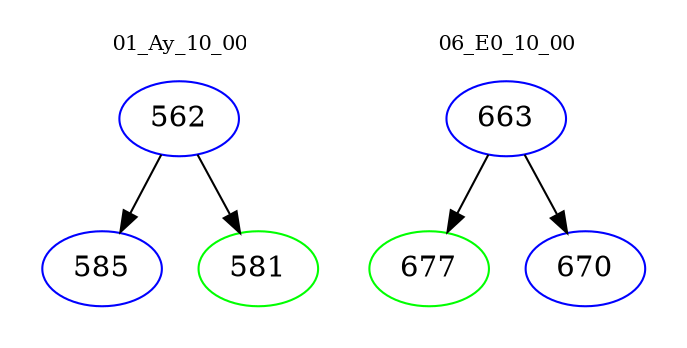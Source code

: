 digraph{
subgraph cluster_0 {
color = white
label = "01_Ay_10_00";
fontsize=10;
T0_562 [label="562", color="blue"]
T0_562 -> T0_585 [color="black"]
T0_585 [label="585", color="blue"]
T0_562 -> T0_581 [color="black"]
T0_581 [label="581", color="green"]
}
subgraph cluster_1 {
color = white
label = "06_E0_10_00";
fontsize=10;
T1_663 [label="663", color="blue"]
T1_663 -> T1_677 [color="black"]
T1_677 [label="677", color="green"]
T1_663 -> T1_670 [color="black"]
T1_670 [label="670", color="blue"]
}
}

